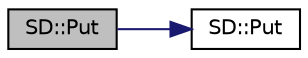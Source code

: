 digraph "SD::Put"
{
  edge [fontname="Helvetica",fontsize="10",labelfontname="Helvetica",labelfontsize="10"];
  node [fontname="Helvetica",fontsize="10",shape=record];
  rankdir="LR";
  Node1 [label="SD::Put",height=0.2,width=0.4,color="black", fillcolor="grey75", style="filled" fontcolor="black"];
  Node1 -> Node2 [color="midnightblue",fontsize="10",style="solid",fontname="Helvetica"];
  Node2 [label="SD::Put",height=0.2,width=0.4,color="black", fillcolor="white", style="filled",URL="$classSD.html#acfe73fe276680c165b8fd211cd88890b",tooltip="Write a single character to the file. "];
}
